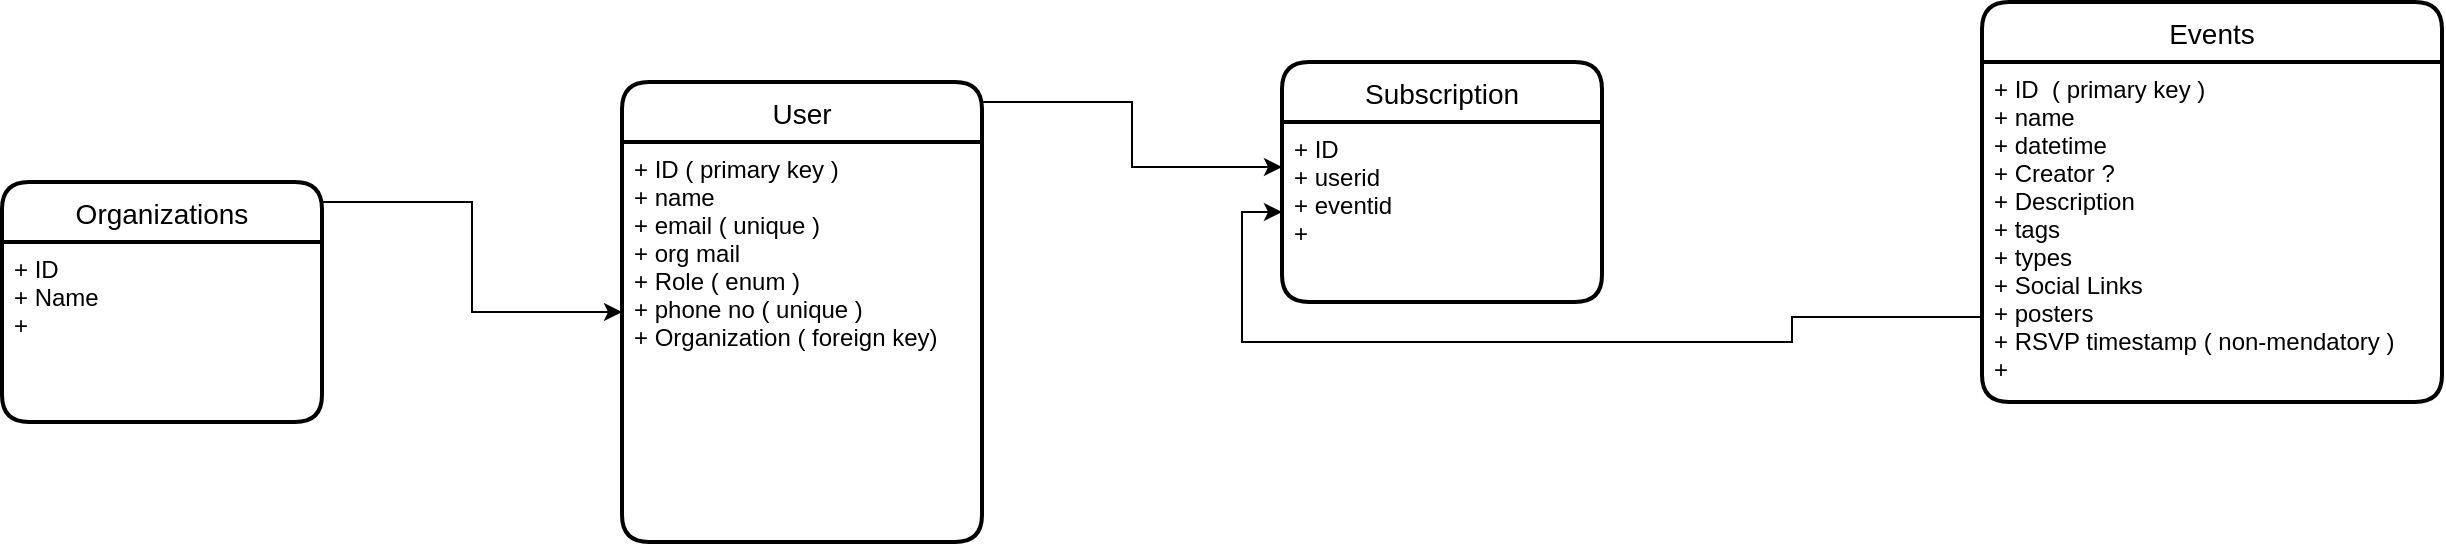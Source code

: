 <mxfile version="20.4.0" type="google"><diagram id="B4VkZnoR0LUfL0UYIa_y" name="Page-1"><mxGraphModel grid="1" page="1" gridSize="10" guides="1" tooltips="1" connect="1" arrows="1" fold="1" pageScale="1" pageWidth="850" pageHeight="1100" math="0" shadow="0"><root><mxCell id="0"/><mxCell id="1" parent="0"/><mxCell id="nqBQnlCDLu1Zg6ClNWtX-1" value="User" style="swimlane;childLayout=stackLayout;horizontal=1;startSize=30;horizontalStack=0;rounded=1;fontSize=14;fontStyle=0;strokeWidth=2;resizeParent=0;resizeLast=1;shadow=0;dashed=0;align=center;" vertex="1" parent="1"><mxGeometry x="250" y="140" width="180" height="230" as="geometry"/></mxCell><mxCell id="nqBQnlCDLu1Zg6ClNWtX-2" value="+ ID ( primary key )&#10;+ name &#10;+ email ( unique )&#10;+ org mail&#10;+ Role ( enum )&#10;+ phone no ( unique )&#10;+ Organization ( foreign key)" style="align=left;strokeColor=none;fillColor=none;spacingLeft=4;fontSize=12;verticalAlign=top;resizable=0;rotatable=0;part=1;" vertex="1" parent="nqBQnlCDLu1Zg6ClNWtX-1"><mxGeometry y="30" width="180" height="200" as="geometry"/></mxCell><mxCell id="nqBQnlCDLu1Zg6ClNWtX-5" value="Events" style="swimlane;childLayout=stackLayout;horizontal=1;startSize=30;horizontalStack=0;rounded=1;fontSize=14;fontStyle=0;strokeWidth=2;resizeParent=0;resizeLast=1;shadow=0;dashed=0;align=center;" vertex="1" parent="1"><mxGeometry x="930" y="100" width="230" height="200" as="geometry"/></mxCell><mxCell id="nqBQnlCDLu1Zg6ClNWtX-6" value="+ ID  ( primary key )&#10;+ name &#10;+ datetime&#10;+ Creator ? &#10;+ Description&#10;+ tags&#10;+ types&#10;+ Social Links&#10;+ posters&#10;+ RSVP timestamp ( non-mendatory )&#10;+ " style="align=left;strokeColor=none;fillColor=none;spacingLeft=4;fontSize=12;verticalAlign=top;resizable=0;rotatable=0;part=1;" vertex="1" parent="nqBQnlCDLu1Zg6ClNWtX-5"><mxGeometry y="30" width="230" height="170" as="geometry"/></mxCell><mxCell id="nqBQnlCDLu1Zg6ClNWtX-7" value="Organizations" style="swimlane;childLayout=stackLayout;horizontal=1;startSize=30;horizontalStack=0;rounded=1;fontSize=14;fontStyle=0;strokeWidth=2;resizeParent=0;resizeLast=1;shadow=0;dashed=0;align=center;" vertex="1" parent="1"><mxGeometry x="-60" y="190" width="160" height="120" as="geometry"/></mxCell><mxCell id="nqBQnlCDLu1Zg6ClNWtX-8" value="+ ID&#10;+ Name&#10;+" style="align=left;strokeColor=none;fillColor=none;spacingLeft=4;fontSize=12;verticalAlign=top;resizable=0;rotatable=0;part=1;" vertex="1" parent="nqBQnlCDLu1Zg6ClNWtX-7"><mxGeometry y="30" width="160" height="90" as="geometry"/></mxCell><mxCell id="nqBQnlCDLu1Zg6ClNWtX-9" style="edgeStyle=orthogonalEdgeStyle;rounded=0;orthogonalLoop=1;jettySize=auto;html=1;exitX=1;exitY=0;exitDx=0;exitDy=0;entryX=0;entryY=0.5;entryDx=0;entryDy=0;" edge="1" parent="1" source="nqBQnlCDLu1Zg6ClNWtX-8" target="nqBQnlCDLu1Zg6ClNWtX-1"><mxGeometry relative="1" as="geometry"/></mxCell><mxCell id="nqBQnlCDLu1Zg6ClNWtX-11" value="Subscription" style="swimlane;childLayout=stackLayout;horizontal=1;startSize=30;horizontalStack=0;rounded=1;fontSize=14;fontStyle=0;strokeWidth=2;resizeParent=0;resizeLast=1;shadow=0;dashed=0;align=center;" vertex="1" parent="1"><mxGeometry x="580" y="130" width="160" height="120" as="geometry"/></mxCell><mxCell id="nqBQnlCDLu1Zg6ClNWtX-12" value="+ ID&#10;+ userid&#10;+ eventid&#10;+ " style="align=left;strokeColor=none;fillColor=none;spacingLeft=4;fontSize=12;verticalAlign=top;resizable=0;rotatable=0;part=1;" vertex="1" parent="nqBQnlCDLu1Zg6ClNWtX-11"><mxGeometry y="30" width="160" height="90" as="geometry"/></mxCell><mxCell id="nqBQnlCDLu1Zg6ClNWtX-13" style="edgeStyle=orthogonalEdgeStyle;rounded=0;orthogonalLoop=1;jettySize=auto;html=1;exitX=1;exitY=0;exitDx=0;exitDy=0;entryX=0;entryY=0.25;entryDx=0;entryDy=0;" edge="1" parent="1" source="nqBQnlCDLu1Zg6ClNWtX-2" target="nqBQnlCDLu1Zg6ClNWtX-12"><mxGeometry relative="1" as="geometry"/></mxCell><mxCell id="nqBQnlCDLu1Zg6ClNWtX-14" style="edgeStyle=orthogonalEdgeStyle;rounded=0;orthogonalLoop=1;jettySize=auto;html=1;exitX=0;exitY=0.75;exitDx=0;exitDy=0;entryX=0;entryY=0.5;entryDx=0;entryDy=0;" edge="1" parent="1" source="nqBQnlCDLu1Zg6ClNWtX-6" target="nqBQnlCDLu1Zg6ClNWtX-12"><mxGeometry relative="1" as="geometry"><mxPoint x="510" y="280" as="targetPoint"/></mxGeometry></mxCell></root></mxGraphModel></diagram></mxfile>